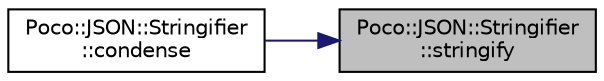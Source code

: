 digraph "Poco::JSON::Stringifier::stringify"
{
 // LATEX_PDF_SIZE
  edge [fontname="Helvetica",fontsize="10",labelfontname="Helvetica",labelfontsize="10"];
  node [fontname="Helvetica",fontsize="10",shape=record];
  rankdir="RL";
  Node1 [label="Poco::JSON::Stringifier\l::stringify",height=0.2,width=0.4,color="black", fillcolor="grey75", style="filled", fontcolor="black",tooltip=" "];
  Node1 -> Node2 [dir="back",color="midnightblue",fontsize="10",style="solid"];
  Node2 [label="Poco::JSON::Stringifier\l::condense",height=0.2,width=0.4,color="black", fillcolor="white", style="filled",URL="$classPoco_1_1JSON_1_1Stringifier.html#a104632ee658dd626d1ffe7b428946771",tooltip=" "];
}
